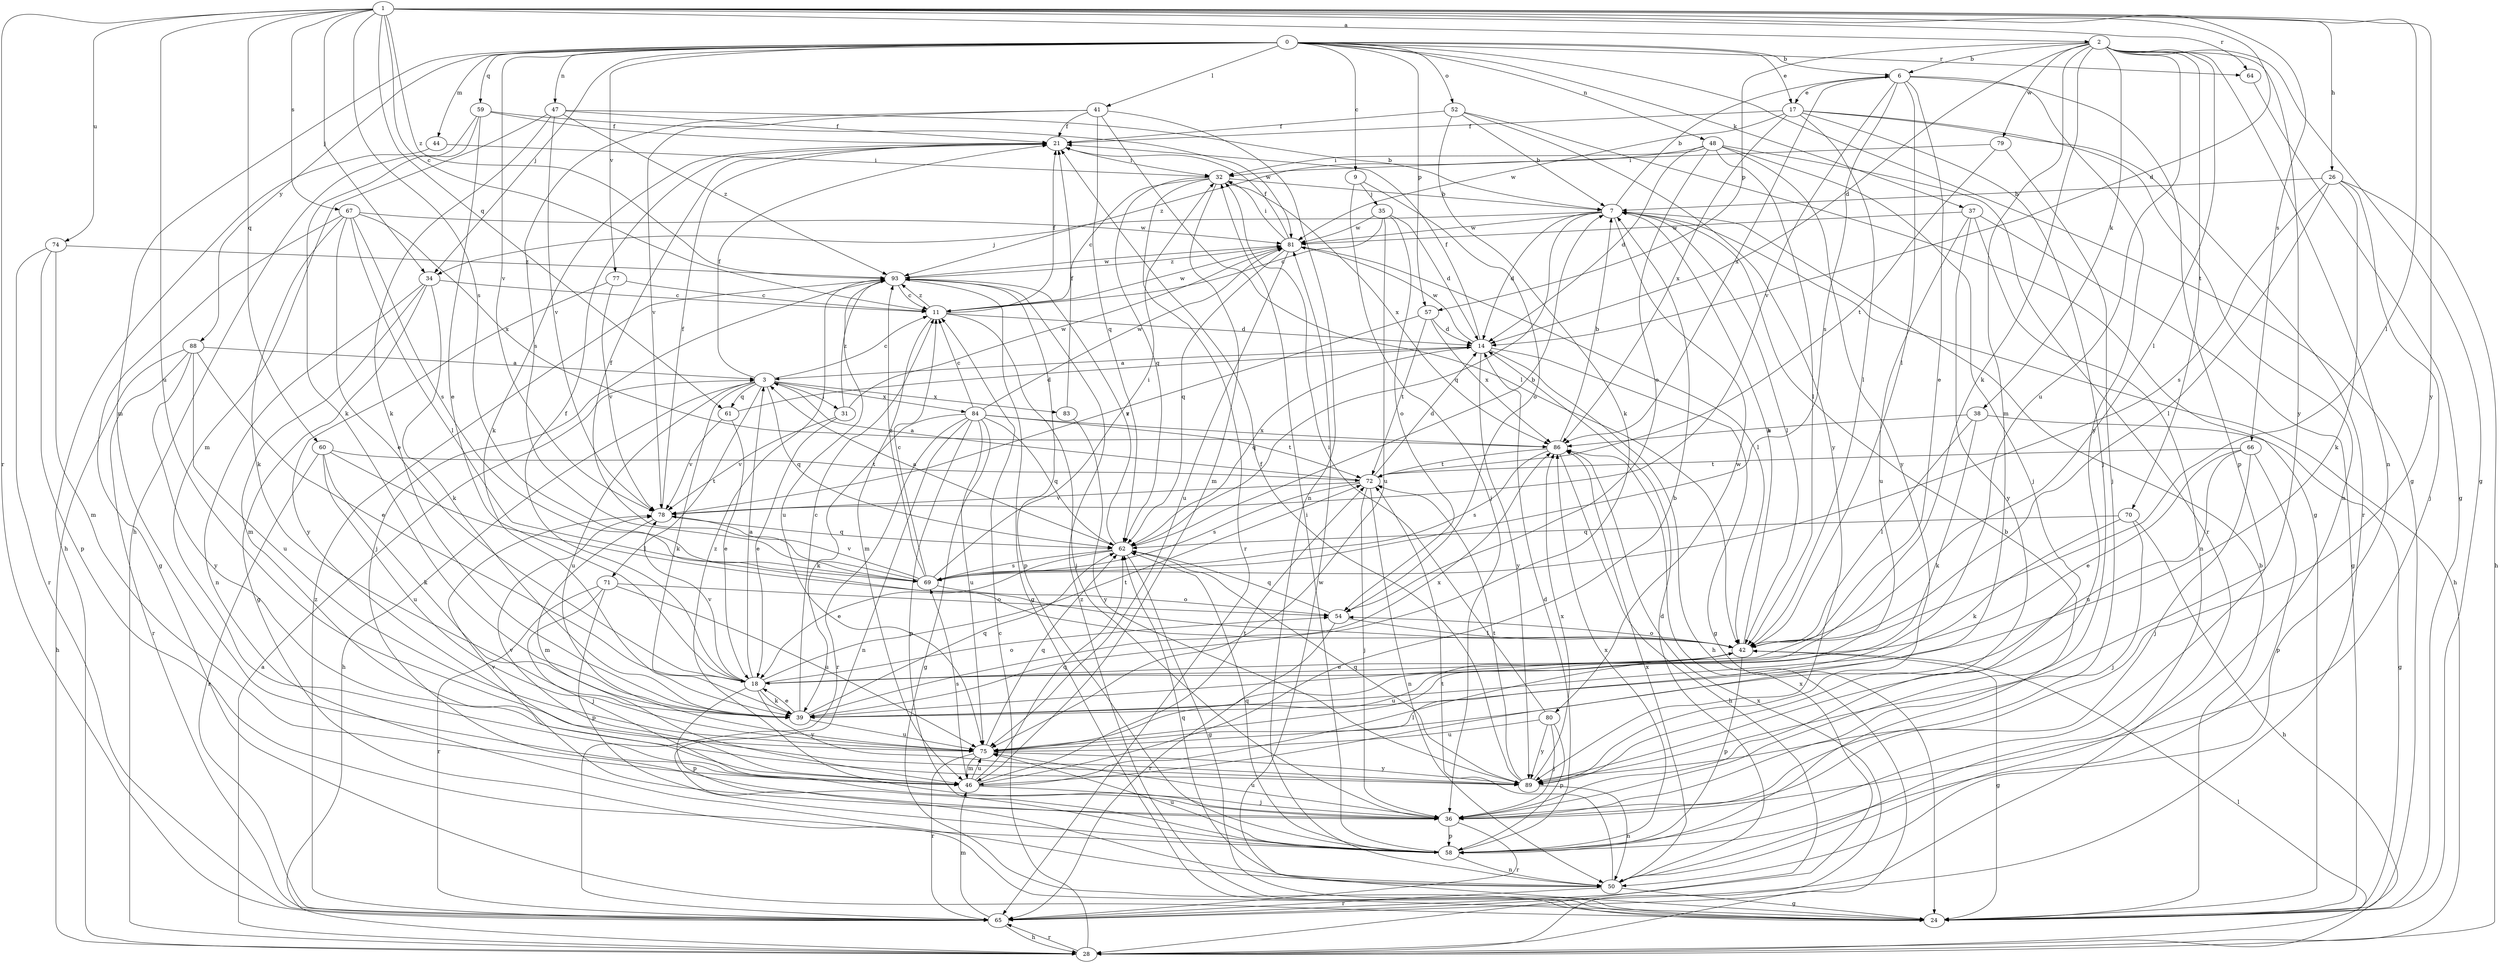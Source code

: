 strict digraph  {
0;
1;
2;
3;
6;
7;
9;
11;
14;
17;
18;
21;
24;
26;
28;
31;
32;
34;
35;
36;
37;
38;
39;
41;
42;
44;
46;
47;
48;
50;
52;
54;
57;
58;
59;
60;
61;
62;
64;
65;
66;
67;
69;
70;
71;
72;
74;
75;
77;
78;
79;
80;
81;
83;
84;
86;
88;
89;
93;
0 -> 6  [label=b];
0 -> 9  [label=c];
0 -> 17  [label=e];
0 -> 24  [label=g];
0 -> 34  [label=j];
0 -> 37  [label=k];
0 -> 41  [label=l];
0 -> 44  [label=m];
0 -> 46  [label=m];
0 -> 47  [label=n];
0 -> 48  [label=n];
0 -> 52  [label=o];
0 -> 57  [label=p];
0 -> 59  [label=q];
0 -> 64  [label=r];
0 -> 77  [label=v];
0 -> 78  [label=v];
0 -> 88  [label=y];
1 -> 2  [label=a];
1 -> 11  [label=c];
1 -> 14  [label=d];
1 -> 26  [label=h];
1 -> 34  [label=j];
1 -> 42  [label=l];
1 -> 60  [label=q];
1 -> 61  [label=q];
1 -> 64  [label=r];
1 -> 65  [label=r];
1 -> 66  [label=s];
1 -> 67  [label=s];
1 -> 69  [label=s];
1 -> 74  [label=u];
1 -> 75  [label=u];
1 -> 89  [label=y];
1 -> 93  [label=z];
2 -> 6  [label=b];
2 -> 14  [label=d];
2 -> 24  [label=g];
2 -> 38  [label=k];
2 -> 39  [label=k];
2 -> 42  [label=l];
2 -> 46  [label=m];
2 -> 50  [label=n];
2 -> 57  [label=p];
2 -> 70  [label=t];
2 -> 75  [label=u];
2 -> 79  [label=w];
2 -> 89  [label=y];
3 -> 11  [label=c];
3 -> 21  [label=f];
3 -> 28  [label=h];
3 -> 31  [label=i];
3 -> 39  [label=k];
3 -> 61  [label=q];
3 -> 62  [label=q];
3 -> 71  [label=t];
3 -> 75  [label=u];
3 -> 83  [label=x];
3 -> 84  [label=x];
6 -> 17  [label=e];
6 -> 18  [label=e];
6 -> 42  [label=l];
6 -> 58  [label=p];
6 -> 69  [label=s];
6 -> 78  [label=v];
6 -> 86  [label=x];
6 -> 89  [label=y];
7 -> 6  [label=b];
7 -> 14  [label=d];
7 -> 28  [label=h];
7 -> 34  [label=j];
7 -> 42  [label=l];
7 -> 62  [label=q];
7 -> 80  [label=w];
7 -> 81  [label=w];
9 -> 35  [label=j];
9 -> 36  [label=j];
9 -> 54  [label=o];
11 -> 14  [label=d];
11 -> 21  [label=f];
11 -> 36  [label=j];
11 -> 46  [label=m];
11 -> 81  [label=w];
11 -> 93  [label=z];
14 -> 3  [label=a];
14 -> 21  [label=f];
14 -> 24  [label=g];
14 -> 28  [label=h];
14 -> 62  [label=q];
14 -> 81  [label=w];
14 -> 89  [label=y];
17 -> 21  [label=f];
17 -> 36  [label=j];
17 -> 42  [label=l];
17 -> 50  [label=n];
17 -> 65  [label=r];
17 -> 81  [label=w];
17 -> 86  [label=x];
18 -> 3  [label=a];
18 -> 21  [label=f];
18 -> 39  [label=k];
18 -> 54  [label=o];
18 -> 58  [label=p];
18 -> 72  [label=t];
18 -> 78  [label=v];
18 -> 89  [label=y];
21 -> 32  [label=i];
21 -> 39  [label=k];
24 -> 7  [label=b];
24 -> 81  [label=w];
24 -> 93  [label=z];
26 -> 7  [label=b];
26 -> 28  [label=h];
26 -> 36  [label=j];
26 -> 39  [label=k];
26 -> 42  [label=l];
26 -> 69  [label=s];
28 -> 3  [label=a];
28 -> 11  [label=c];
28 -> 42  [label=l];
28 -> 65  [label=r];
28 -> 86  [label=x];
31 -> 18  [label=e];
31 -> 78  [label=v];
31 -> 81  [label=w];
31 -> 93  [label=z];
32 -> 7  [label=b];
32 -> 11  [label=c];
32 -> 46  [label=m];
32 -> 62  [label=q];
32 -> 65  [label=r];
32 -> 86  [label=x];
34 -> 11  [label=c];
34 -> 24  [label=g];
34 -> 39  [label=k];
34 -> 46  [label=m];
34 -> 50  [label=n];
35 -> 11  [label=c];
35 -> 14  [label=d];
35 -> 54  [label=o];
35 -> 75  [label=u];
35 -> 81  [label=w];
36 -> 58  [label=p];
36 -> 65  [label=r];
36 -> 75  [label=u];
36 -> 78  [label=v];
36 -> 93  [label=z];
37 -> 24  [label=g];
37 -> 50  [label=n];
37 -> 75  [label=u];
37 -> 81  [label=w];
37 -> 89  [label=y];
38 -> 24  [label=g];
38 -> 39  [label=k];
38 -> 42  [label=l];
38 -> 86  [label=x];
39 -> 11  [label=c];
39 -> 18  [label=e];
39 -> 62  [label=q];
39 -> 75  [label=u];
39 -> 86  [label=x];
41 -> 21  [label=f];
41 -> 42  [label=l];
41 -> 50  [label=n];
41 -> 62  [label=q];
41 -> 69  [label=s];
41 -> 78  [label=v];
42 -> 7  [label=b];
42 -> 18  [label=e];
42 -> 24  [label=g];
42 -> 54  [label=o];
42 -> 58  [label=p];
42 -> 75  [label=u];
44 -> 28  [label=h];
44 -> 32  [label=i];
46 -> 7  [label=b];
46 -> 36  [label=j];
46 -> 42  [label=l];
46 -> 62  [label=q];
46 -> 69  [label=s];
46 -> 72  [label=t];
46 -> 75  [label=u];
46 -> 78  [label=v];
47 -> 7  [label=b];
47 -> 21  [label=f];
47 -> 39  [label=k];
47 -> 46  [label=m];
47 -> 78  [label=v];
47 -> 93  [label=z];
48 -> 14  [label=d];
48 -> 32  [label=i];
48 -> 36  [label=j];
48 -> 42  [label=l];
48 -> 54  [label=o];
48 -> 65  [label=r];
48 -> 89  [label=y];
48 -> 93  [label=z];
50 -> 14  [label=d];
50 -> 24  [label=g];
50 -> 62  [label=q];
50 -> 65  [label=r];
50 -> 72  [label=t];
50 -> 86  [label=x];
52 -> 7  [label=b];
52 -> 21  [label=f];
52 -> 24  [label=g];
52 -> 39  [label=k];
52 -> 89  [label=y];
54 -> 42  [label=l];
54 -> 62  [label=q];
54 -> 65  [label=r];
57 -> 14  [label=d];
57 -> 72  [label=t];
57 -> 78  [label=v];
57 -> 86  [label=x];
58 -> 7  [label=b];
58 -> 14  [label=d];
58 -> 32  [label=i];
58 -> 50  [label=n];
58 -> 62  [label=q];
58 -> 75  [label=u];
58 -> 86  [label=x];
59 -> 18  [label=e];
59 -> 21  [label=f];
59 -> 28  [label=h];
59 -> 39  [label=k];
59 -> 81  [label=w];
60 -> 39  [label=k];
60 -> 42  [label=l];
60 -> 65  [label=r];
60 -> 72  [label=t];
60 -> 75  [label=u];
61 -> 14  [label=d];
61 -> 18  [label=e];
61 -> 78  [label=v];
62 -> 3  [label=a];
62 -> 7  [label=b];
62 -> 18  [label=e];
62 -> 24  [label=g];
62 -> 69  [label=s];
62 -> 93  [label=z];
64 -> 24  [label=g];
65 -> 28  [label=h];
65 -> 46  [label=m];
65 -> 86  [label=x];
65 -> 93  [label=z];
66 -> 18  [label=e];
66 -> 36  [label=j];
66 -> 58  [label=p];
66 -> 72  [label=t];
66 -> 75  [label=u];
67 -> 18  [label=e];
67 -> 24  [label=g];
67 -> 39  [label=k];
67 -> 42  [label=l];
67 -> 69  [label=s];
67 -> 81  [label=w];
67 -> 86  [label=x];
69 -> 11  [label=c];
69 -> 21  [label=f];
69 -> 32  [label=i];
69 -> 54  [label=o];
69 -> 78  [label=v];
69 -> 93  [label=z];
70 -> 28  [label=h];
70 -> 36  [label=j];
70 -> 39  [label=k];
70 -> 62  [label=q];
71 -> 36  [label=j];
71 -> 54  [label=o];
71 -> 58  [label=p];
71 -> 65  [label=r];
71 -> 75  [label=u];
72 -> 3  [label=a];
72 -> 14  [label=d];
72 -> 36  [label=j];
72 -> 50  [label=n];
72 -> 69  [label=s];
72 -> 78  [label=v];
74 -> 46  [label=m];
74 -> 58  [label=p];
74 -> 65  [label=r];
74 -> 93  [label=z];
75 -> 46  [label=m];
75 -> 62  [label=q];
75 -> 65  [label=r];
75 -> 89  [label=y];
77 -> 11  [label=c];
77 -> 78  [label=v];
77 -> 89  [label=y];
78 -> 21  [label=f];
78 -> 46  [label=m];
78 -> 62  [label=q];
79 -> 32  [label=i];
79 -> 36  [label=j];
79 -> 72  [label=t];
80 -> 32  [label=i];
80 -> 36  [label=j];
80 -> 58  [label=p];
80 -> 75  [label=u];
80 -> 89  [label=y];
81 -> 21  [label=f];
81 -> 32  [label=i];
81 -> 42  [label=l];
81 -> 62  [label=q];
81 -> 75  [label=u];
81 -> 93  [label=z];
83 -> 21  [label=f];
83 -> 89  [label=y];
84 -> 11  [label=c];
84 -> 24  [label=g];
84 -> 39  [label=k];
84 -> 50  [label=n];
84 -> 58  [label=p];
84 -> 62  [label=q];
84 -> 65  [label=r];
84 -> 72  [label=t];
84 -> 75  [label=u];
84 -> 81  [label=w];
84 -> 86  [label=x];
86 -> 7  [label=b];
86 -> 28  [label=h];
86 -> 69  [label=s];
86 -> 72  [label=t];
88 -> 3  [label=a];
88 -> 18  [label=e];
88 -> 28  [label=h];
88 -> 65  [label=r];
88 -> 75  [label=u];
88 -> 89  [label=y];
89 -> 21  [label=f];
89 -> 50  [label=n];
89 -> 62  [label=q];
89 -> 72  [label=t];
89 -> 86  [label=x];
93 -> 11  [label=c];
93 -> 24  [label=g];
93 -> 36  [label=j];
93 -> 58  [label=p];
93 -> 75  [label=u];
93 -> 81  [label=w];
}
